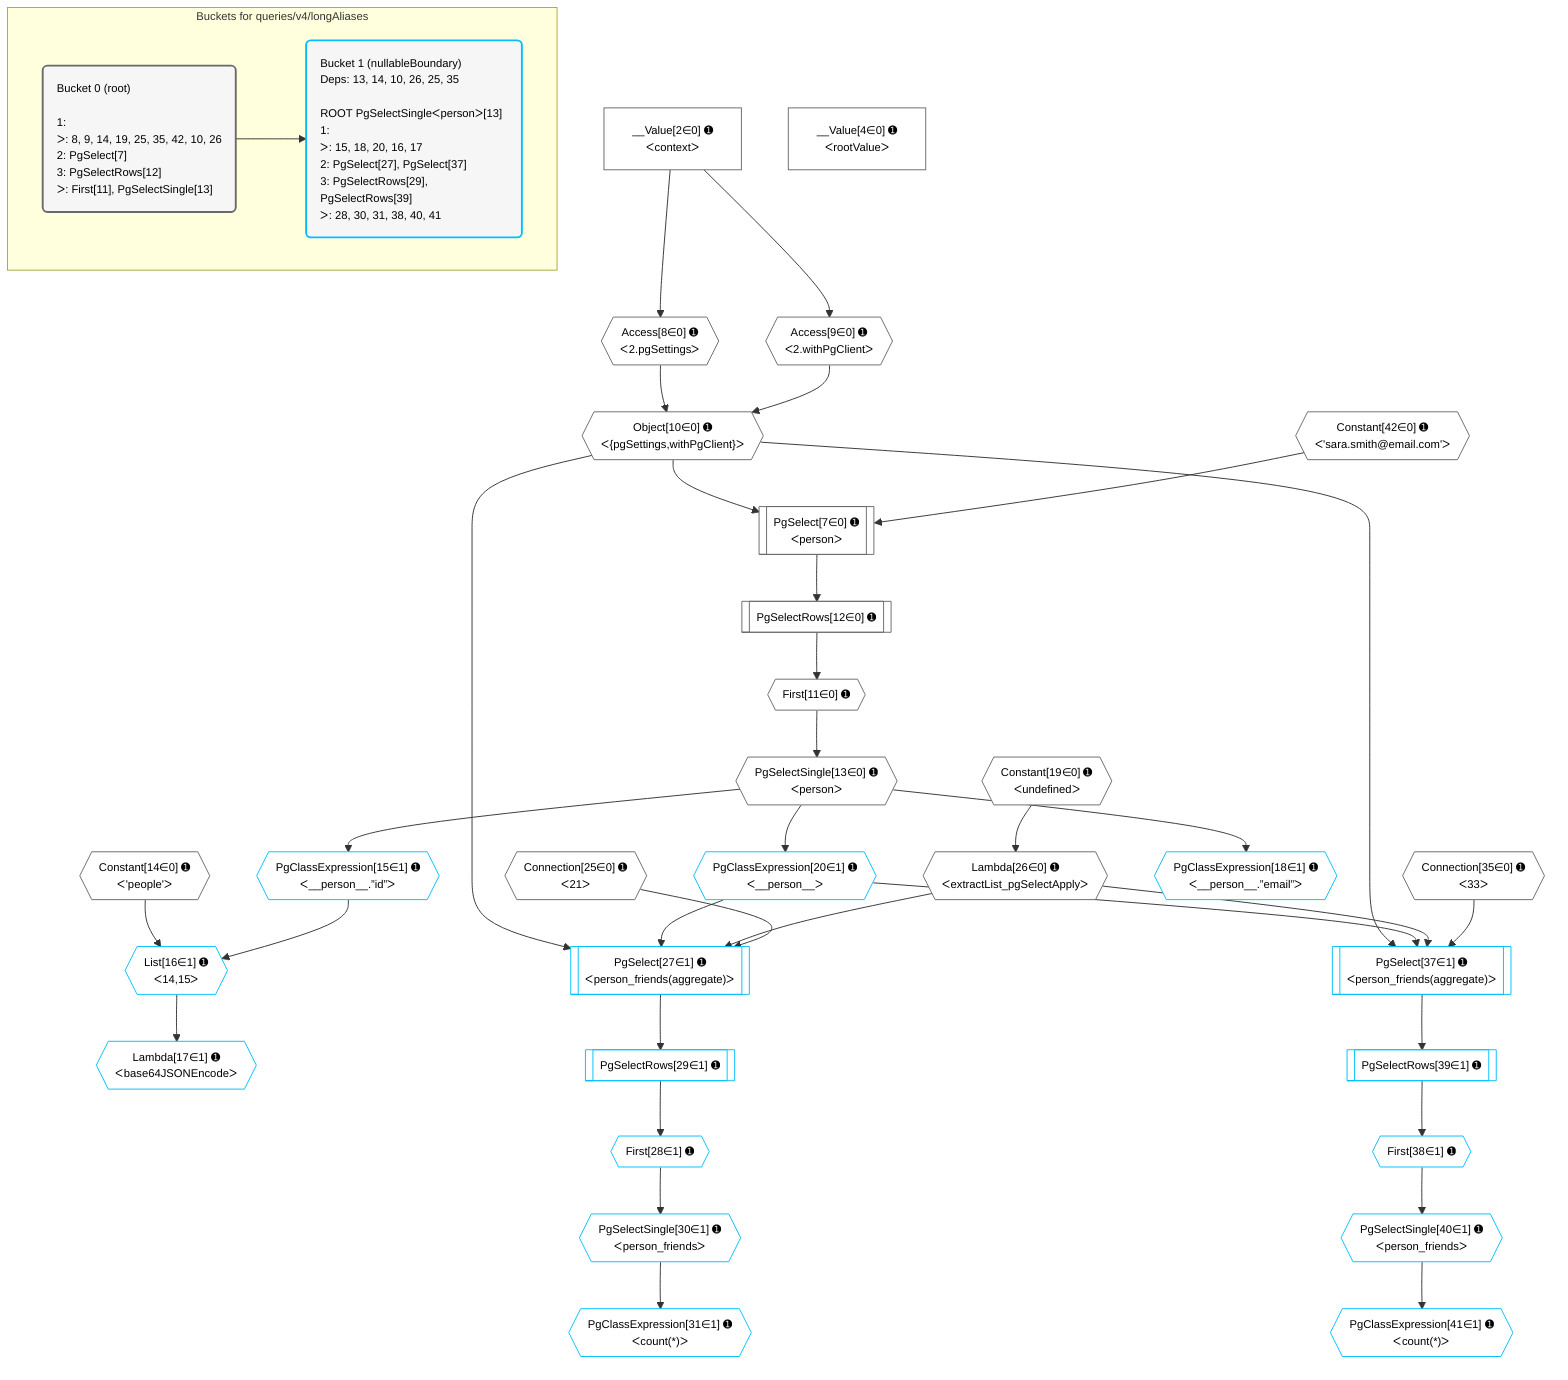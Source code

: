 %%{init: {'themeVariables': { 'fontSize': '12px'}}}%%
graph TD
    classDef path fill:#eee,stroke:#000,color:#000
    classDef plan fill:#fff,stroke-width:1px,color:#000
    classDef itemplan fill:#fff,stroke-width:2px,color:#000
    classDef unbatchedplan fill:#dff,stroke-width:1px,color:#000
    classDef sideeffectplan fill:#fcc,stroke-width:2px,color:#000
    classDef bucket fill:#f6f6f6,color:#000,stroke-width:2px,text-align:left


    %% plan dependencies
    PgSelect7[["PgSelect[7∈0] ➊<br />ᐸpersonᐳ"]]:::plan
    Object10{{"Object[10∈0] ➊<br />ᐸ{pgSettings,withPgClient}ᐳ"}}:::plan
    Constant42{{"Constant[42∈0] ➊<br />ᐸ'sara.smith@email.com'ᐳ"}}:::plan
    Object10 & Constant42 --> PgSelect7
    Access8{{"Access[8∈0] ➊<br />ᐸ2.pgSettingsᐳ"}}:::plan
    Access9{{"Access[9∈0] ➊<br />ᐸ2.withPgClientᐳ"}}:::plan
    Access8 & Access9 --> Object10
    __Value2["__Value[2∈0] ➊<br />ᐸcontextᐳ"]:::plan
    __Value2 --> Access8
    __Value2 --> Access9
    First11{{"First[11∈0] ➊"}}:::plan
    PgSelectRows12[["PgSelectRows[12∈0] ➊"]]:::plan
    PgSelectRows12 --> First11
    PgSelect7 --> PgSelectRows12
    PgSelectSingle13{{"PgSelectSingle[13∈0] ➊<br />ᐸpersonᐳ"}}:::plan
    First11 --> PgSelectSingle13
    Lambda26{{"Lambda[26∈0] ➊<br />ᐸextractList_pgSelectApplyᐳ"}}:::plan
    Constant19{{"Constant[19∈0] ➊<br />ᐸundefinedᐳ"}}:::plan
    Constant19 --> Lambda26
    __Value4["__Value[4∈0] ➊<br />ᐸrootValueᐳ"]:::plan
    Constant14{{"Constant[14∈0] ➊<br />ᐸ'people'ᐳ"}}:::plan
    Connection25{{"Connection[25∈0] ➊<br />ᐸ21ᐳ"}}:::plan
    Connection35{{"Connection[35∈0] ➊<br />ᐸ33ᐳ"}}:::plan
    PgSelect27[["PgSelect[27∈1] ➊<br />ᐸperson_friends(aggregate)ᐳ"]]:::plan
    PgClassExpression20{{"PgClassExpression[20∈1] ➊<br />ᐸ__person__ᐳ"}}:::plan
    Object10 & PgClassExpression20 & Lambda26 & Connection25 --> PgSelect27
    PgSelect37[["PgSelect[37∈1] ➊<br />ᐸperson_friends(aggregate)ᐳ"]]:::plan
    Object10 & PgClassExpression20 & Lambda26 & Connection35 --> PgSelect37
    List16{{"List[16∈1] ➊<br />ᐸ14,15ᐳ"}}:::plan
    PgClassExpression15{{"PgClassExpression[15∈1] ➊<br />ᐸ__person__.”id”ᐳ"}}:::plan
    Constant14 & PgClassExpression15 --> List16
    PgSelectSingle13 --> PgClassExpression15
    Lambda17{{"Lambda[17∈1] ➊<br />ᐸbase64JSONEncodeᐳ"}}:::plan
    List16 --> Lambda17
    PgClassExpression18{{"PgClassExpression[18∈1] ➊<br />ᐸ__person__.”email”ᐳ"}}:::plan
    PgSelectSingle13 --> PgClassExpression18
    PgSelectSingle13 --> PgClassExpression20
    First28{{"First[28∈1] ➊"}}:::plan
    PgSelectRows29[["PgSelectRows[29∈1] ➊"]]:::plan
    PgSelectRows29 --> First28
    PgSelect27 --> PgSelectRows29
    PgSelectSingle30{{"PgSelectSingle[30∈1] ➊<br />ᐸperson_friendsᐳ"}}:::plan
    First28 --> PgSelectSingle30
    PgClassExpression31{{"PgClassExpression[31∈1] ➊<br />ᐸcount(*)ᐳ"}}:::plan
    PgSelectSingle30 --> PgClassExpression31
    First38{{"First[38∈1] ➊"}}:::plan
    PgSelectRows39[["PgSelectRows[39∈1] ➊"]]:::plan
    PgSelectRows39 --> First38
    PgSelect37 --> PgSelectRows39
    PgSelectSingle40{{"PgSelectSingle[40∈1] ➊<br />ᐸperson_friendsᐳ"}}:::plan
    First38 --> PgSelectSingle40
    PgClassExpression41{{"PgClassExpression[41∈1] ➊<br />ᐸcount(*)ᐳ"}}:::plan
    PgSelectSingle40 --> PgClassExpression41

    %% define steps

    subgraph "Buckets for queries/v4/longAliases"
    Bucket0("Bucket 0 (root)<br /><br />1: <br />ᐳ: 8, 9, 14, 19, 25, 35, 42, 10, 26<br />2: PgSelect[7]<br />3: PgSelectRows[12]<br />ᐳ: First[11], PgSelectSingle[13]"):::bucket
    classDef bucket0 stroke:#696969
    class Bucket0,__Value2,__Value4,PgSelect7,Access8,Access9,Object10,First11,PgSelectRows12,PgSelectSingle13,Constant14,Constant19,Connection25,Lambda26,Connection35,Constant42 bucket0
    Bucket1("Bucket 1 (nullableBoundary)<br />Deps: 13, 14, 10, 26, 25, 35<br /><br />ROOT PgSelectSingleᐸpersonᐳ[13]<br />1: <br />ᐳ: 15, 18, 20, 16, 17<br />2: PgSelect[27], PgSelect[37]<br />3: PgSelectRows[29], PgSelectRows[39]<br />ᐳ: 28, 30, 31, 38, 40, 41"):::bucket
    classDef bucket1 stroke:#00bfff
    class Bucket1,PgClassExpression15,List16,Lambda17,PgClassExpression18,PgClassExpression20,PgSelect27,First28,PgSelectRows29,PgSelectSingle30,PgClassExpression31,PgSelect37,First38,PgSelectRows39,PgSelectSingle40,PgClassExpression41 bucket1
    Bucket0 --> Bucket1
    end
